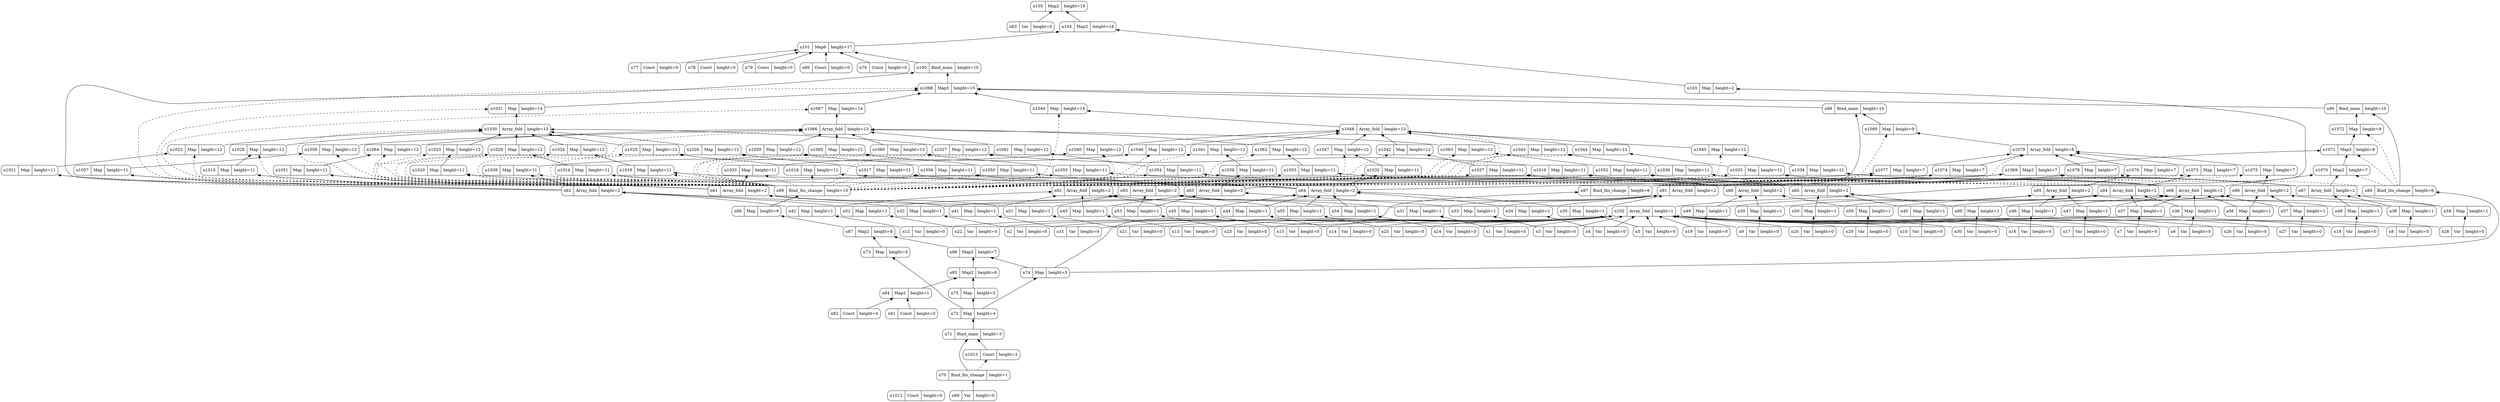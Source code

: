digraph G {
  rankdir = BT
  n1012 [shape=Mrecord label="{{n1012|Const|height=0}}" ]
  n105 [shape=Mrecord label="{{n105|Map2|height=19}}" ]
  n83 -> n105
  n104 -> n105
  n83 [shape=Mrecord label="{{n83|Var|height=0}}" ]
  n104 [shape=Mrecord label="{{n104|Map2|height=18}}" ]
  n101 -> n104
  n103 -> n104
  n101 [shape=Mrecord label="{{n101|Map6|height=17}}" ]
  n76 -> n101
  n77 -> n101
  n78 -> n101
  n79 -> n101
  n80 -> n101
  n100 -> n101
  n76 [shape=Mrecord label="{{n76|Const|height=0}}" ]
  n77 [shape=Mrecord label="{{n77|Const|height=0}}" ]
  n78 [shape=Mrecord label="{{n78|Const|height=0}}" ]
  n79 [shape=Mrecord label="{{n79|Const|height=0}}" ]
  n80 [shape=Mrecord label="{{n80|Const|height=0}}" ]
  n100 [shape=Mrecord label="{{n100|Bind_main|height=16}}" ]
  n99 -> n100
  n1068 -> n100
  n99 [shape=Mrecord label="{{n99|Bind_lhs_change|height=10}}" ]
  n88 -> n99
  n88 [shape=Mrecord label="{{n88|Map|height=9}}" ]
  n87 -> n88
  n87 [shape=Mrecord label="{{n87|Map2|height=8}}" ]
  n73 -> n87
  n86 -> n87
  n73 [shape=Mrecord label="{{n73|Map|height=5}}" ]
  n72 -> n73
  n72 [shape=Mrecord label="{{n72|Map|height=4}}" ]
  n71 -> n72
  n71 [shape=Mrecord label="{{n71|Bind_main|height=3}}" ]
  n70 -> n71
  n1013 -> n71
  n70 [shape=Mrecord label="{{n70|Bind_lhs_change|height=1}}" ]
  n69 -> n70
  n69 [shape=Mrecord label="{{n69|Var|height=0}}" ]
  n1013 [shape=Mrecord label="{{n1013|Const|height=2}}" ]
  n86 [shape=Mrecord label="{{n86|Map2|height=7}}" ]
  n74 -> n86
  n85 -> n86
  n74 [shape=Mrecord label="{{n74|Map|height=5}}" ]
  n72 -> n74
  n85 [shape=Mrecord label="{{n85|Map2|height=6}}" ]
  n75 -> n85
  n84 -> n85
  n75 [shape=Mrecord label="{{n75|Map|height=5}}" ]
  n72 -> n75
  n84 [shape=Mrecord label="{{n84|Map2|height=1}}" ]
  n81 -> n84
  n82 -> n84
  n81 [shape=Mrecord label="{{n81|Const|height=0}}" ]
  n82 [shape=Mrecord label="{{n82|Const|height=0}}" ]
  n1068 [shape=Mrecord label="{{n1068|Map5|height=15}}" ]
  n1031 -> n1068
  n1049 -> n1068
  n98 -> n1068
  n90 -> n1068
  n1067 -> n1068
  n1031 [shape=Mrecord label="{{n1031|Map|height=14}}" ]
  n1030 -> n1031
  n1030 [shape=Mrecord label="{{n1030|Array_fold|height=13}}" ]
  n1029 -> n1030
  n1028 -> n1030
  n1027 -> n1030
  n1026 -> n1030
  n1025 -> n1030
  n1024 -> n1030
  n1023 -> n1030
  n1022 -> n1030
  n1029 [shape=Mrecord label="{{n1029|Map|height=12}}" ]
  n1014 -> n1029
  n1014 [shape=Mrecord label="{{n1014|Map|height=11}}" ]
  n64 -> n1014
  n64 [shape=Mrecord label="{{n64|Array_fold|height=2}}" ]
  n55 -> n64
  n45 -> n64
  n35 -> n64
  n54 -> n64
  n44 -> n64
  n34 -> n64
  n55 [shape=Mrecord label="{{n55|Map|height=1}}" ]
  n25 -> n55
  n25 [shape=Mrecord label="{{n25|Var|height=0}}" ]
  n45 [shape=Mrecord label="{{n45|Map|height=1}}" ]
  n15 -> n45
  n15 [shape=Mrecord label="{{n15|Var|height=0}}" ]
  n35 [shape=Mrecord label="{{n35|Map|height=1}}" ]
  n5 -> n35
  n5 [shape=Mrecord label="{{n5|Var|height=0}}" ]
  n54 [shape=Mrecord label="{{n54|Map|height=1}}" ]
  n24 -> n54
  n24 [shape=Mrecord label="{{n24|Var|height=0}}" ]
  n44 [shape=Mrecord label="{{n44|Map|height=1}}" ]
  n14 -> n44
  n14 [shape=Mrecord label="{{n14|Var|height=0}}" ]
  n34 [shape=Mrecord label="{{n34|Map|height=1}}" ]
  n4 -> n34
  n4 [shape=Mrecord label="{{n4|Var|height=0}}" ]
  n1028 [shape=Mrecord label="{{n1028|Map|height=12}}" ]
  n1015 -> n1028
  n1015 [shape=Mrecord label="{{n1015|Map|height=11}}" ]
  n61 -> n1015
  n61 [shape=Mrecord label="{{n61|Array_fold|height=2}}" ]
  n51 -> n61
  n41 -> n61
  n31 -> n61
  n51 [shape=Mrecord label="{{n51|Map|height=1}}" ]
  n21 -> n51
  n21 [shape=Mrecord label="{{n21|Var|height=0}}" ]
  n41 [shape=Mrecord label="{{n41|Map|height=1}}" ]
  n11 -> n41
  n11 [shape=Mrecord label="{{n11|Var|height=0}}" ]
  n31 [shape=Mrecord label="{{n31|Map|height=1}}" ]
  n1 -> n31
  n1 [shape=Mrecord label="{{n1|Var|height=0}}" ]
  n1027 [shape=Mrecord label="{{n1027|Map|height=12}}" ]
  n1016 -> n1027
  n1016 [shape=Mrecord label="{{n1016|Map|height=11}}" ]
  n67 -> n1016
  n67 [shape=Mrecord label="{{n67|Array_fold|height=2}}" ]
  n58 -> n67
  n48 -> n67
  n38 -> n67
  n58 [shape=Mrecord label="{{n58|Map|height=1}}" ]
  n28 -> n58
  n28 [shape=Mrecord label="{{n28|Var|height=0}}" ]
  n48 [shape=Mrecord label="{{n48|Map|height=1}}" ]
  n18 -> n48
  n18 [shape=Mrecord label="{{n18|Var|height=0}}" ]
  n38 [shape=Mrecord label="{{n38|Map|height=1}}" ]
  n8 -> n38
  n8 [shape=Mrecord label="{{n8|Var|height=0}}" ]
  n1026 [shape=Mrecord label="{{n1026|Map|height=12}}" ]
  n1017 -> n1026
  n1017 [shape=Mrecord label="{{n1017|Map|height=11}}" ]
  n68 -> n1017
  n68 [shape=Mrecord label="{{n68|Array_fold|height=2}}" ]
  n57 -> n68
  n47 -> n68
  n37 -> n68
  n56 -> n68
  n46 -> n68
  n36 -> n68
  n57 [shape=Mrecord label="{{n57|Map|height=1}}" ]
  n27 -> n57
  n27 [shape=Mrecord label="{{n27|Var|height=0}}" ]
  n47 [shape=Mrecord label="{{n47|Map|height=1}}" ]
  n17 -> n47
  n17 [shape=Mrecord label="{{n17|Var|height=0}}" ]
  n37 [shape=Mrecord label="{{n37|Map|height=1}}" ]
  n7 -> n37
  n7 [shape=Mrecord label="{{n7|Var|height=0}}" ]
  n56 [shape=Mrecord label="{{n56|Map|height=1}}" ]
  n26 -> n56
  n26 [shape=Mrecord label="{{n26|Var|height=0}}" ]
  n46 [shape=Mrecord label="{{n46|Map|height=1}}" ]
  n16 -> n46
  n16 [shape=Mrecord label="{{n16|Var|height=0}}" ]
  n36 [shape=Mrecord label="{{n36|Map|height=1}}" ]
  n6 -> n36
  n6 [shape=Mrecord label="{{n6|Var|height=0}}" ]
  n1025 [shape=Mrecord label="{{n1025|Map|height=12}}" ]
  n1018 -> n1025
  n1018 [shape=Mrecord label="{{n1018|Map|height=11}}" ]
  n65 -> n1018
  n65 [shape=Mrecord label="{{n65|Array_fold|height=2}}" ]
  n60 -> n65
  n50 -> n65
  n40 -> n65
  n60 [shape=Mrecord label="{{n60|Map|height=1}}" ]
  n30 -> n60
  n30 [shape=Mrecord label="{{n30|Var|height=0}}" ]
  n50 [shape=Mrecord label="{{n50|Map|height=1}}" ]
  n20 -> n50
  n20 [shape=Mrecord label="{{n20|Var|height=0}}" ]
  n40 [shape=Mrecord label="{{n40|Map|height=1}}" ]
  n10 -> n40
  n10 [shape=Mrecord label="{{n10|Var|height=0}}" ]
  n1024 [shape=Mrecord label="{{n1024|Map|height=12}}" ]
  n1019 -> n1024
  n1019 [shape=Mrecord label="{{n1019|Map|height=11}}" ]
  n66 -> n1019
  n66 [shape=Mrecord label="{{n66|Array_fold|height=2}}" ]
  n59 -> n66
  n49 -> n66
  n39 -> n66
  n59 [shape=Mrecord label="{{n59|Map|height=1}}" ]
  n29 -> n59
  n29 [shape=Mrecord label="{{n29|Var|height=0}}" ]
  n49 [shape=Mrecord label="{{n49|Map|height=1}}" ]
  n19 -> n49
  n19 [shape=Mrecord label="{{n19|Var|height=0}}" ]
  n39 [shape=Mrecord label="{{n39|Map|height=1}}" ]
  n9 -> n39
  n9 [shape=Mrecord label="{{n9|Var|height=0}}" ]
  n1023 [shape=Mrecord label="{{n1023|Map|height=12}}" ]
  n1020 -> n1023
  n1020 [shape=Mrecord label="{{n1020|Map|height=11}}" ]
  n63 -> n1020
  n63 [shape=Mrecord label="{{n63|Array_fold|height=2}}" ]
  n53 -> n63
  n43 -> n63
  n33 -> n63
  n53 [shape=Mrecord label="{{n53|Map|height=1}}" ]
  n23 -> n53
  n23 [shape=Mrecord label="{{n23|Var|height=0}}" ]
  n43 [shape=Mrecord label="{{n43|Map|height=1}}" ]
  n13 -> n43
  n13 [shape=Mrecord label="{{n13|Var|height=0}}" ]
  n33 [shape=Mrecord label="{{n33|Map|height=1}}" ]
  n3 -> n33
  n3 [shape=Mrecord label="{{n3|Var|height=0}}" ]
  n1022 [shape=Mrecord label="{{n1022|Map|height=12}}" ]
  n1021 -> n1022
  n1021 [shape=Mrecord label="{{n1021|Map|height=11}}" ]
  n62 -> n1021
  n62 [shape=Mrecord label="{{n62|Array_fold|height=2}}" ]
  n52 -> n62
  n42 -> n62
  n32 -> n62
  n52 [shape=Mrecord label="{{n52|Map|height=1}}" ]
  n22 -> n52
  n22 [shape=Mrecord label="{{n22|Var|height=0}}" ]
  n42 [shape=Mrecord label="{{n42|Map|height=1}}" ]
  n12 -> n42
  n12 [shape=Mrecord label="{{n12|Var|height=0}}" ]
  n32 [shape=Mrecord label="{{n32|Map|height=1}}" ]
  n2 -> n32
  n2 [shape=Mrecord label="{{n2|Var|height=0}}" ]
  n1049 [shape=Mrecord label="{{n1049|Map|height=14}}" ]
  n1048 -> n1049
  n1048 [shape=Mrecord label="{{n1048|Array_fold|height=13}}" ]
  n1047 -> n1048
  n1046 -> n1048
  n1045 -> n1048
  n1044 -> n1048
  n1043 -> n1048
  n1042 -> n1048
  n1041 -> n1048
  n1040 -> n1048
  n1047 [shape=Mrecord label="{{n1047|Map|height=12}}" ]
  n1032 -> n1047
  n1032 [shape=Mrecord label="{{n1032|Map|height=11}}" ]
  n64 -> n1032
  n1046 [shape=Mrecord label="{{n1046|Map|height=12}}" ]
  n1033 -> n1046
  n1033 [shape=Mrecord label="{{n1033|Map|height=11}}" ]
  n61 -> n1033
  n1045 [shape=Mrecord label="{{n1045|Map|height=12}}" ]
  n1034 -> n1045
  n1034 [shape=Mrecord label="{{n1034|Map|height=11}}" ]
  n67 -> n1034
  n1044 [shape=Mrecord label="{{n1044|Map|height=12}}" ]
  n1035 -> n1044
  n1035 [shape=Mrecord label="{{n1035|Map|height=11}}" ]
  n68 -> n1035
  n1043 [shape=Mrecord label="{{n1043|Map|height=12}}" ]
  n1036 -> n1043
  n1036 [shape=Mrecord label="{{n1036|Map|height=11}}" ]
  n65 -> n1036
  n1042 [shape=Mrecord label="{{n1042|Map|height=12}}" ]
  n1037 -> n1042
  n1037 [shape=Mrecord label="{{n1037|Map|height=11}}" ]
  n66 -> n1037
  n1041 [shape=Mrecord label="{{n1041|Map|height=12}}" ]
  n1038 -> n1041
  n1038 [shape=Mrecord label="{{n1038|Map|height=11}}" ]
  n63 -> n1038
  n1040 [shape=Mrecord label="{{n1040|Map|height=12}}" ]
  n1039 -> n1040
  n1039 [shape=Mrecord label="{{n1039|Map|height=11}}" ]
  n62 -> n1039
  n98 [shape=Mrecord label="{{n98|Bind_main|height=10}}" ]
  n97 -> n98
  n1080 -> n98
  n97 [shape=Mrecord label="{{n97|Bind_lhs_change|height=6}}" ]
  n74 -> n97
  n1080 [shape=Mrecord label="{{n1080|Map|height=9}}" ]
  n1079 -> n1080
  n1079 [shape=Mrecord label="{{n1079|Array_fold|height=8}}" ]
  n1078 -> n1079
  n1077 -> n1079
  n1076 -> n1079
  n1075 -> n1079
  n1074 -> n1079
  n1073 -> n1079
  n1078 [shape=Mrecord label="{{n1078|Map|height=7}}" ]
  n91 -> n1078
  n91 [shape=Mrecord label="{{n91|Array_fold|height=2}}" ]
  n35 -> n91
  n34 -> n91
  n33 -> n91
  n32 -> n91
  n31 -> n91
  n1077 [shape=Mrecord label="{{n1077|Map|height=7}}" ]
  n92 -> n1077
  n92 [shape=Mrecord label="{{n92|Array_fold|height=2}}" ]
  n45 -> n92
  n44 -> n92
  n43 -> n92
  n42 -> n92
  n41 -> n92
  n1076 [shape=Mrecord label="{{n1076|Map|height=7}}" ]
  n95 -> n1076
  n95 [shape=Mrecord label="{{n95|Array_fold|height=2}}" ]
  n50 -> n95
  n49 -> n95
  n48 -> n95
  n47 -> n95
  n46 -> n95
  n1075 [shape=Mrecord label="{{n1075|Map|height=7}}" ]
  n96 -> n1075
  n96 [shape=Mrecord label="{{n96|Array_fold|height=2}}" ]
  n60 -> n96
  n59 -> n96
  n58 -> n96
  n57 -> n96
  n56 -> n96
  n1074 [shape=Mrecord label="{{n1074|Map|height=7}}" ]
  n93 -> n1074
  n93 [shape=Mrecord label="{{n93|Array_fold|height=2}}" ]
  n55 -> n93
  n54 -> n93
  n53 -> n93
  n52 -> n93
  n51 -> n93
  n1073 [shape=Mrecord label="{{n1073|Map|height=7}}" ]
  n94 -> n1073
  n94 [shape=Mrecord label="{{n94|Array_fold|height=2}}" ]
  n40 -> n94
  n39 -> n94
  n38 -> n94
  n37 -> n94
  n36 -> n94
  n90 [shape=Mrecord label="{{n90|Bind_main|height=10}}" ]
  n89 -> n90
  n1072 -> n90
  n89 [shape=Mrecord label="{{n89|Bind_lhs_change|height=6}}" ]
  n74 -> n89
  n1072 [shape=Mrecord label="{{n1072|Map|height=9}}" ]
  n1071 -> n1072
  n1071 [shape=Mrecord label="{{n1071|Map2|height=8}}" ]
  n1069 -> n1071
  n1070 -> n1071
  n1069 [shape=Mrecord label="{{n1069|Map2|height=7}}" ]
  n63 -> n1069
  n64 -> n1069
  n1070 [shape=Mrecord label="{{n1070|Map2|height=7}}" ]
  n67 -> n1070
  n68 -> n1070
  n1067 [shape=Mrecord label="{{n1067|Map|height=14}}" ]
  n1066 -> n1067
  n1066 [shape=Mrecord label="{{n1066|Array_fold|height=13}}" ]
  n1065 -> n1066
  n1064 -> n1066
  n1063 -> n1066
  n1062 -> n1066
  n1061 -> n1066
  n1060 -> n1066
  n1059 -> n1066
  n1058 -> n1066
  n1065 [shape=Mrecord label="{{n1065|Map|height=12}}" ]
  n1050 -> n1065
  n1050 [shape=Mrecord label="{{n1050|Map|height=11}}" ]
  n64 -> n1050
  n1064 [shape=Mrecord label="{{n1064|Map|height=12}}" ]
  n1051 -> n1064
  n1051 [shape=Mrecord label="{{n1051|Map|height=11}}" ]
  n61 -> n1051
  n1063 [shape=Mrecord label="{{n1063|Map|height=12}}" ]
  n1052 -> n1063
  n1052 [shape=Mrecord label="{{n1052|Map|height=11}}" ]
  n67 -> n1052
  n1062 [shape=Mrecord label="{{n1062|Map|height=12}}" ]
  n1053 -> n1062
  n1053 [shape=Mrecord label="{{n1053|Map|height=11}}" ]
  n68 -> n1053
  n1061 [shape=Mrecord label="{{n1061|Map|height=12}}" ]
  n1054 -> n1061
  n1054 [shape=Mrecord label="{{n1054|Map|height=11}}" ]
  n65 -> n1054
  n1060 [shape=Mrecord label="{{n1060|Map|height=12}}" ]
  n1055 -> n1060
  n1055 [shape=Mrecord label="{{n1055|Map|height=11}}" ]
  n66 -> n1055
  n1059 [shape=Mrecord label="{{n1059|Map|height=12}}" ]
  n1056 -> n1059
  n1056 [shape=Mrecord label="{{n1056|Map|height=11}}" ]
  n63 -> n1056
  n1058 [shape=Mrecord label="{{n1058|Map|height=12}}" ]
  n1057 -> n1058
  n1057 [shape=Mrecord label="{{n1057|Map|height=11}}" ]
  n62 -> n1057
  n103 [shape=Mrecord label="{{n103|Map|height=2}}" ]
  n102 -> n103
  n102 [shape=Mrecord label="{{n102|Array_fold|height=1}}" ]
  n30 -> n102
  n29 -> n102
  n28 -> n102
  n27 -> n102
  n26 -> n102
  n25 -> n102
  n24 -> n102
  n23 -> n102
  n22 -> n102
  n21 -> n102
  n20 -> n102
  n19 -> n102
  n18 -> n102
  n17 -> n102
  n16 -> n102
  n15 -> n102
  n14 -> n102
  n13 -> n102
  n12 -> n102
  n11 -> n102
  n10 -> n102
  n9 -> n102
  n8 -> n102
  n7 -> n102
  n6 -> n102
  n5 -> n102
  n4 -> n102
  n3 -> n102
  n2 -> n102
  n1 -> n102
  n89 -> n1069 [style=dashed]
  n89 -> n1070 [style=dashed]
  n89 -> n1071 [style=dashed]
  n89 -> n1072 [style=dashed]
  n97 -> n1073 [style=dashed]
  n97 -> n1074 [style=dashed]
  n97 -> n1075 [style=dashed]
  n97 -> n1076 [style=dashed]
  n97 -> n1077 [style=dashed]
  n97 -> n1078 [style=dashed]
  n97 -> n1079 [style=dashed]
  n97 -> n1080 [style=dashed]
  n70 -> n1013 [style=dashed]
  n99 -> n1014 [style=dashed]
  n99 -> n1015 [style=dashed]
  n99 -> n1016 [style=dashed]
  n99 -> n1017 [style=dashed]
  n99 -> n1018 [style=dashed]
  n99 -> n1019 [style=dashed]
  n99 -> n1020 [style=dashed]
  n99 -> n1021 [style=dashed]
  n99 -> n1022 [style=dashed]
  n99 -> n1023 [style=dashed]
  n99 -> n1024 [style=dashed]
  n99 -> n1025 [style=dashed]
  n99 -> n1026 [style=dashed]
  n99 -> n1027 [style=dashed]
  n99 -> n1028 [style=dashed]
  n99 -> n1029 [style=dashed]
  n99 -> n1030 [style=dashed]
  n99 -> n1031 [style=dashed]
  n99 -> n1032 [style=dashed]
  n99 -> n1033 [style=dashed]
  n99 -> n1034 [style=dashed]
  n99 -> n1035 [style=dashed]
  n99 -> n1036 [style=dashed]
  n99 -> n1037 [style=dashed]
  n99 -> n1038 [style=dashed]
  n99 -> n1039 [style=dashed]
  n99 -> n1040 [style=dashed]
  n99 -> n1041 [style=dashed]
  n99 -> n1042 [style=dashed]
  n99 -> n1043 [style=dashed]
  n99 -> n1044 [style=dashed]
  n99 -> n1045 [style=dashed]
  n99 -> n1046 [style=dashed]
  n99 -> n1047 [style=dashed]
  n99 -> n1048 [style=dashed]
  n99 -> n1049 [style=dashed]
  n99 -> n1050 [style=dashed]
  n99 -> n1051 [style=dashed]
  n99 -> n1052 [style=dashed]
  n99 -> n1053 [style=dashed]
  n99 -> n1054 [style=dashed]
  n99 -> n1055 [style=dashed]
  n99 -> n1056 [style=dashed]
  n99 -> n1057 [style=dashed]
  n99 -> n1058 [style=dashed]
  n99 -> n1059 [style=dashed]
  n99 -> n1060 [style=dashed]
  n99 -> n1061 [style=dashed]
  n99 -> n1062 [style=dashed]
  n99 -> n1063 [style=dashed]
  n99 -> n1064 [style=dashed]
  n99 -> n1065 [style=dashed]
  n99 -> n1066 [style=dashed]
  n99 -> n1067 [style=dashed]
  n99 -> n1068 [style=dashed]
}
